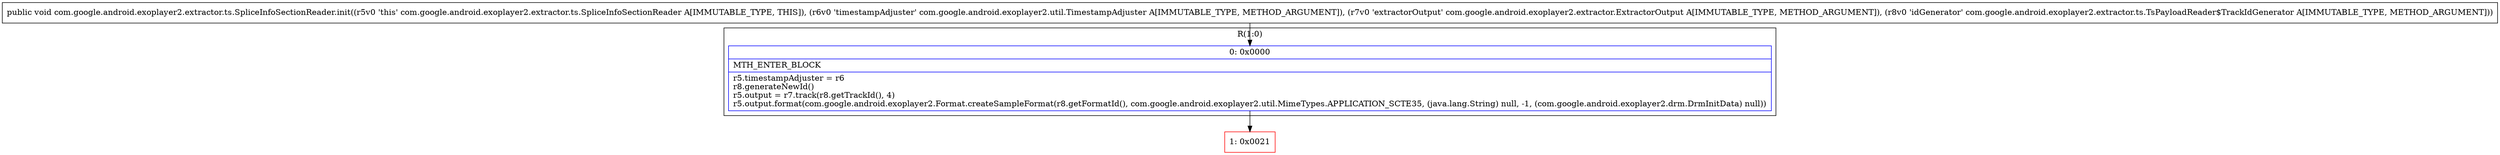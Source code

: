 digraph "CFG forcom.google.android.exoplayer2.extractor.ts.SpliceInfoSectionReader.init(Lcom\/google\/android\/exoplayer2\/util\/TimestampAdjuster;Lcom\/google\/android\/exoplayer2\/extractor\/ExtractorOutput;Lcom\/google\/android\/exoplayer2\/extractor\/ts\/TsPayloadReader$TrackIdGenerator;)V" {
subgraph cluster_Region_1108678876 {
label = "R(1:0)";
node [shape=record,color=blue];
Node_0 [shape=record,label="{0\:\ 0x0000|MTH_ENTER_BLOCK\l|r5.timestampAdjuster = r6\lr8.generateNewId()\lr5.output = r7.track(r8.getTrackId(), 4)\lr5.output.format(com.google.android.exoplayer2.Format.createSampleFormat(r8.getFormatId(), com.google.android.exoplayer2.util.MimeTypes.APPLICATION_SCTE35, (java.lang.String) null, \-1, (com.google.android.exoplayer2.drm.DrmInitData) null))\l}"];
}
Node_1 [shape=record,color=red,label="{1\:\ 0x0021}"];
MethodNode[shape=record,label="{public void com.google.android.exoplayer2.extractor.ts.SpliceInfoSectionReader.init((r5v0 'this' com.google.android.exoplayer2.extractor.ts.SpliceInfoSectionReader A[IMMUTABLE_TYPE, THIS]), (r6v0 'timestampAdjuster' com.google.android.exoplayer2.util.TimestampAdjuster A[IMMUTABLE_TYPE, METHOD_ARGUMENT]), (r7v0 'extractorOutput' com.google.android.exoplayer2.extractor.ExtractorOutput A[IMMUTABLE_TYPE, METHOD_ARGUMENT]), (r8v0 'idGenerator' com.google.android.exoplayer2.extractor.ts.TsPayloadReader$TrackIdGenerator A[IMMUTABLE_TYPE, METHOD_ARGUMENT])) }"];
MethodNode -> Node_0;
Node_0 -> Node_1;
}

